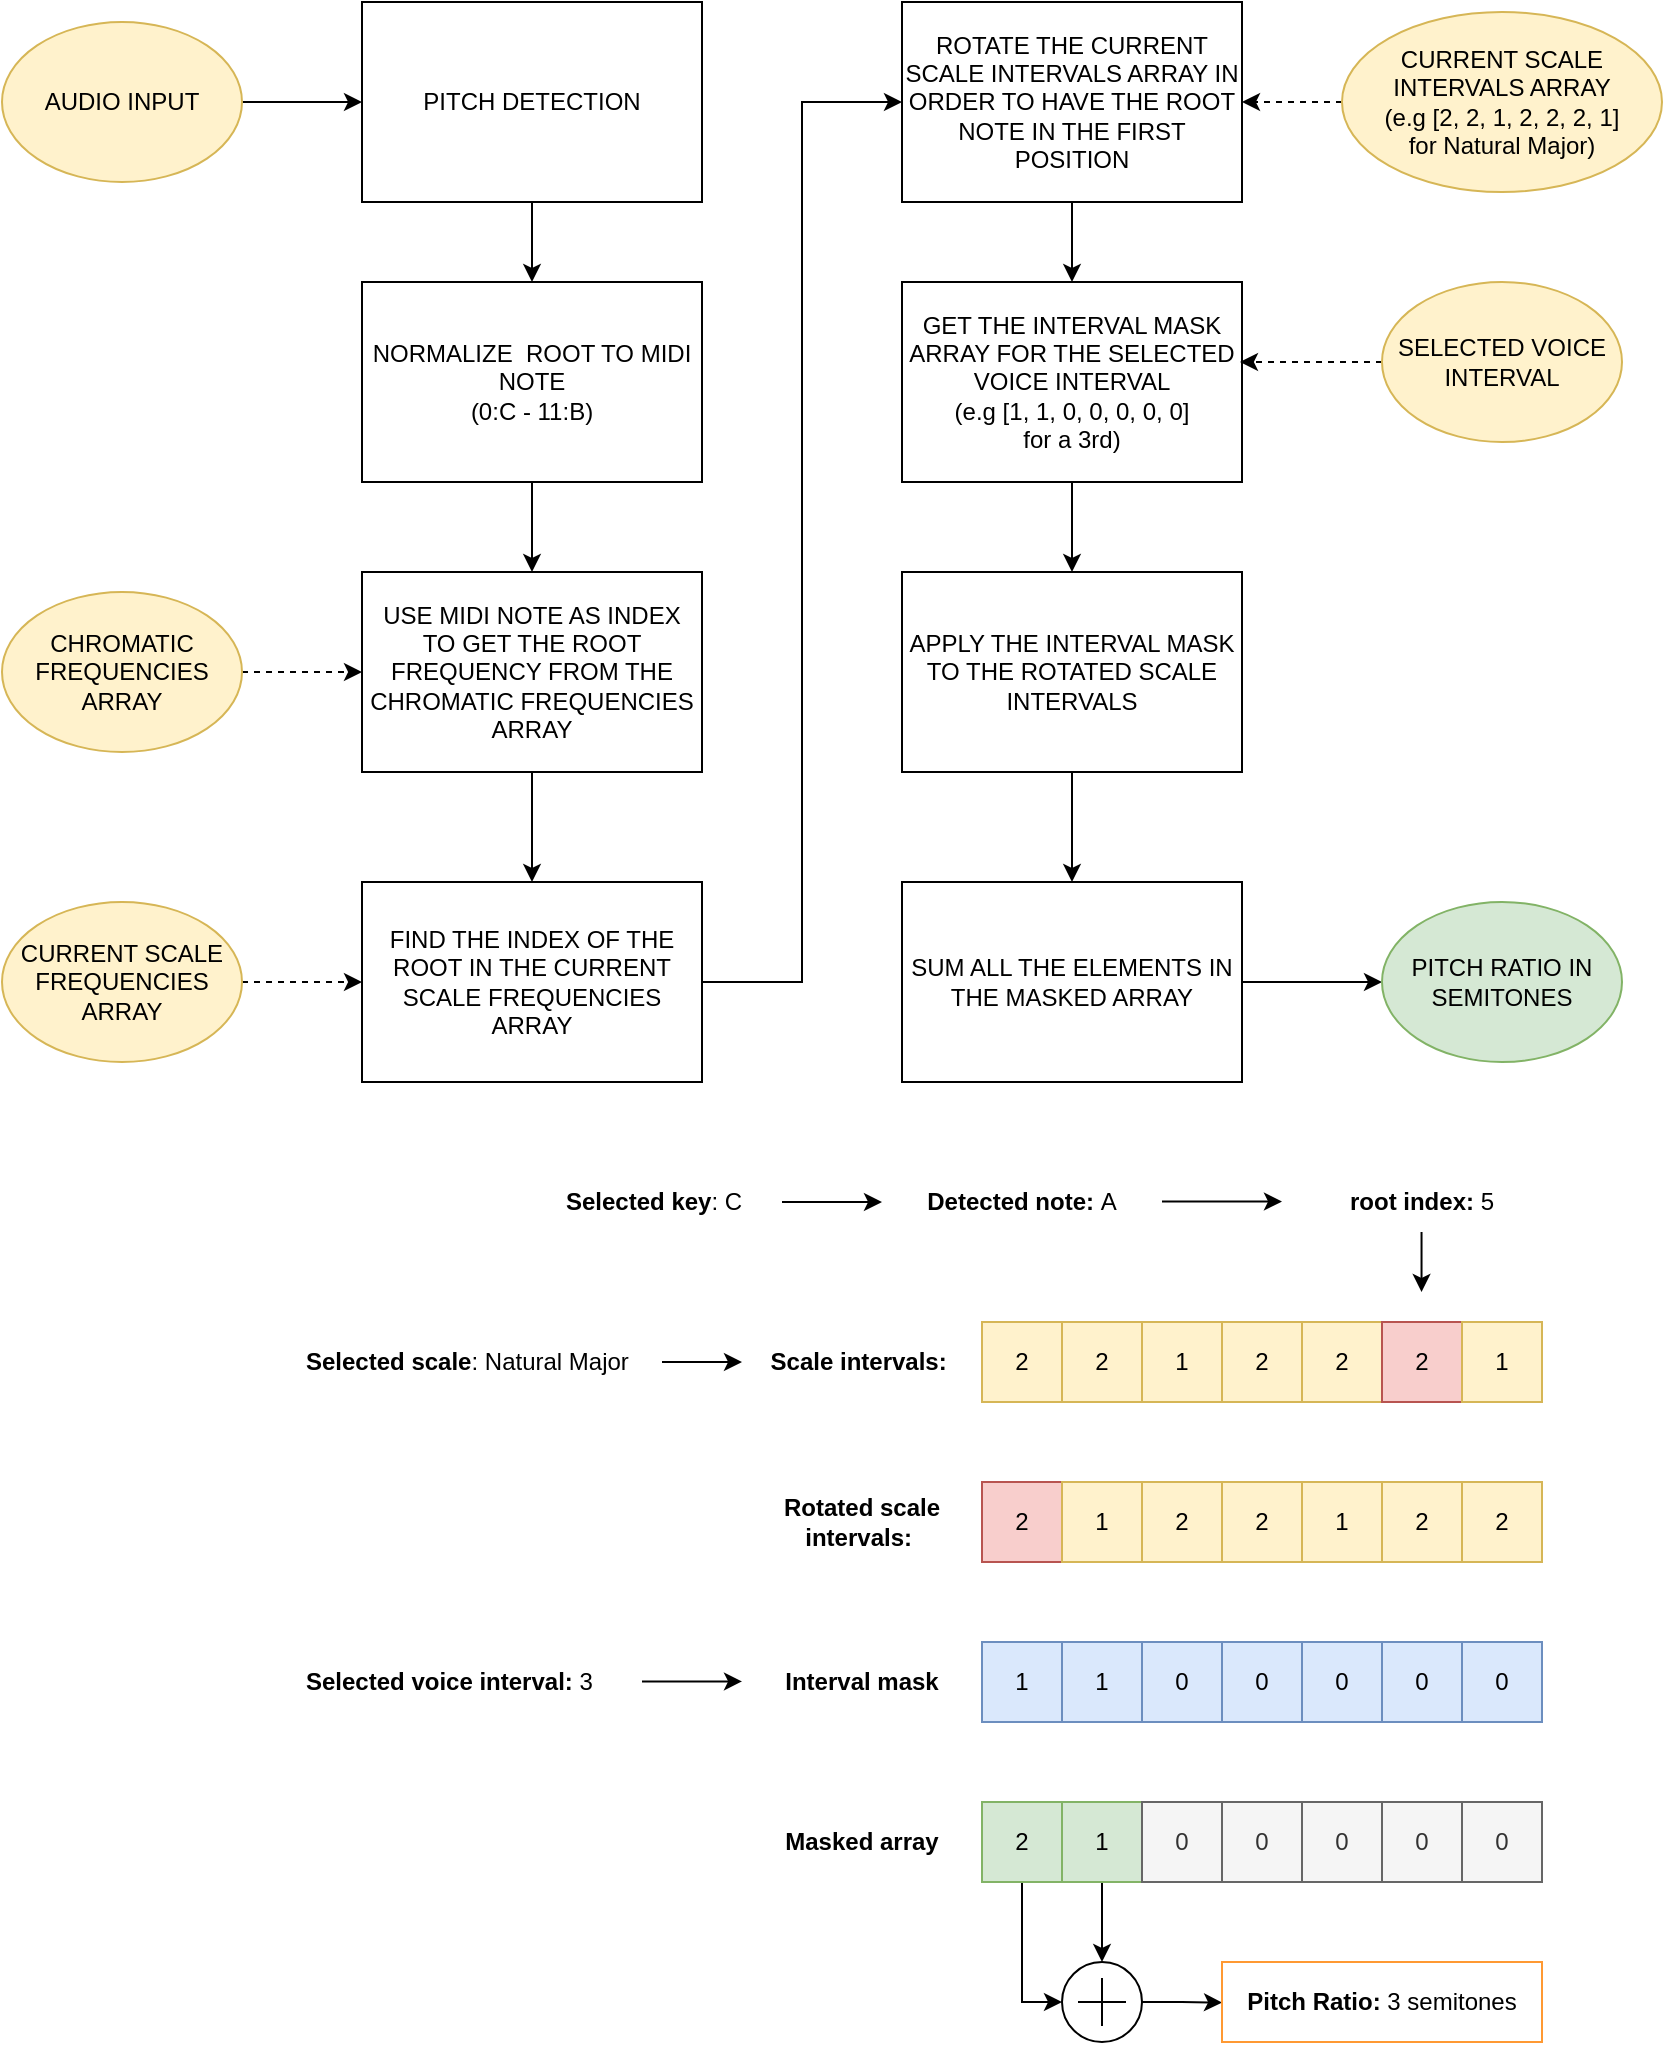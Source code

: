 <mxfile version="18.1.3" type="device"><diagram id="CjOrNVrwBPsRgWY66tDQ" name="Page-1"><mxGraphModel dx="1094" dy="592" grid="1" gridSize="10" guides="1" tooltips="1" connect="1" arrows="1" fold="1" page="1" pageScale="1" pageWidth="1654" pageHeight="1169" math="0" shadow="0"><root><mxCell id="0"/><mxCell id="1" parent="0"/><mxCell id="v-wjHgR5ChkPDOJPlf_W-6" style="edgeStyle=orthogonalEdgeStyle;rounded=0;orthogonalLoop=1;jettySize=auto;html=1;exitX=0.5;exitY=1;exitDx=0;exitDy=0;entryX=0.5;entryY=0;entryDx=0;entryDy=0;" edge="1" parent="1" source="v-wjHgR5ChkPDOJPlf_W-2" target="v-wjHgR5ChkPDOJPlf_W-3"><mxGeometry relative="1" as="geometry"/></mxCell><mxCell id="v-wjHgR5ChkPDOJPlf_W-2" value="PITCH DETECTION" style="rounded=0;whiteSpace=wrap;html=1;" vertex="1" parent="1"><mxGeometry x="250" y="60" width="170" height="100" as="geometry"/></mxCell><mxCell id="v-wjHgR5ChkPDOJPlf_W-8" style="edgeStyle=orthogonalEdgeStyle;rounded=0;orthogonalLoop=1;jettySize=auto;html=1;exitX=0.5;exitY=1;exitDx=0;exitDy=0;" edge="1" parent="1" source="v-wjHgR5ChkPDOJPlf_W-3" target="v-wjHgR5ChkPDOJPlf_W-7"><mxGeometry relative="1" as="geometry"/></mxCell><mxCell id="v-wjHgR5ChkPDOJPlf_W-3" value="NORMALIZE&amp;nbsp; ROOT TO MIDI NOTE&lt;br&gt;(0:C - 11:B)" style="rounded=0;whiteSpace=wrap;html=1;" vertex="1" parent="1"><mxGeometry x="250" y="200" width="170" height="100" as="geometry"/></mxCell><mxCell id="v-wjHgR5ChkPDOJPlf_W-10" style="edgeStyle=orthogonalEdgeStyle;rounded=0;orthogonalLoop=1;jettySize=auto;html=1;exitX=0.5;exitY=1;exitDx=0;exitDy=0;" edge="1" parent="1" source="v-wjHgR5ChkPDOJPlf_W-7" target="v-wjHgR5ChkPDOJPlf_W-11"><mxGeometry relative="1" as="geometry"><mxPoint x="330" y="455" as="targetPoint"/></mxGeometry></mxCell><mxCell id="v-wjHgR5ChkPDOJPlf_W-7" value="USE MIDI NOTE AS INDEX TO GET THE ROOT FREQUENCY FROM THE CHROMATIC FREQUENCIES ARRAY" style="rounded=0;whiteSpace=wrap;html=1;" vertex="1" parent="1"><mxGeometry x="250" y="345" width="170" height="100" as="geometry"/></mxCell><mxCell id="v-wjHgR5ChkPDOJPlf_W-19" style="edgeStyle=orthogonalEdgeStyle;rounded=0;orthogonalLoop=1;jettySize=auto;html=1;exitX=1;exitY=0.5;exitDx=0;exitDy=0;entryX=0;entryY=0.5;entryDx=0;entryDy=0;" edge="1" parent="1" source="v-wjHgR5ChkPDOJPlf_W-11" target="v-wjHgR5ChkPDOJPlf_W-18"><mxGeometry relative="1" as="geometry"><Array as="points"><mxPoint x="470" y="550"/><mxPoint x="470" y="110"/></Array></mxGeometry></mxCell><mxCell id="v-wjHgR5ChkPDOJPlf_W-11" value="FIND THE INDEX OF THE ROOT IN THE CURRENT SCALE FREQUENCIES ARRAY" style="rounded=0;whiteSpace=wrap;html=1;" vertex="1" parent="1"><mxGeometry x="250" y="500" width="170" height="100" as="geometry"/></mxCell><mxCell id="v-wjHgR5ChkPDOJPlf_W-16" style="edgeStyle=orthogonalEdgeStyle;rounded=0;orthogonalLoop=1;jettySize=auto;html=1;exitX=1;exitY=0.5;exitDx=0;exitDy=0;dashed=1;" edge="1" parent="1" source="v-wjHgR5ChkPDOJPlf_W-14" target="v-wjHgR5ChkPDOJPlf_W-7"><mxGeometry relative="1" as="geometry"/></mxCell><mxCell id="v-wjHgR5ChkPDOJPlf_W-14" value="CHROMATIC FREQUENCIES ARRAY" style="ellipse;whiteSpace=wrap;html=1;fillColor=#fff2cc;strokeColor=#d6b656;" vertex="1" parent="1"><mxGeometry x="70" y="355" width="120" height="80" as="geometry"/></mxCell><mxCell id="v-wjHgR5ChkPDOJPlf_W-17" style="edgeStyle=orthogonalEdgeStyle;rounded=0;orthogonalLoop=1;jettySize=auto;html=1;exitX=1;exitY=0.5;exitDx=0;exitDy=0;entryX=0;entryY=0.5;entryDx=0;entryDy=0;dashed=1;" edge="1" parent="1" source="v-wjHgR5ChkPDOJPlf_W-15" target="v-wjHgR5ChkPDOJPlf_W-11"><mxGeometry relative="1" as="geometry"/></mxCell><mxCell id="v-wjHgR5ChkPDOJPlf_W-15" value="CURRENT SCALE FREQUENCIES ARRAY" style="ellipse;whiteSpace=wrap;html=1;fillColor=#fff2cc;strokeColor=#d6b656;" vertex="1" parent="1"><mxGeometry x="70" y="510" width="120" height="80" as="geometry"/></mxCell><mxCell id="v-wjHgR5ChkPDOJPlf_W-23" style="edgeStyle=orthogonalEdgeStyle;rounded=0;orthogonalLoop=1;jettySize=auto;html=1;exitX=0.5;exitY=1;exitDx=0;exitDy=0;entryX=0.5;entryY=0;entryDx=0;entryDy=0;" edge="1" parent="1" source="v-wjHgR5ChkPDOJPlf_W-18" target="v-wjHgR5ChkPDOJPlf_W-22"><mxGeometry relative="1" as="geometry"/></mxCell><mxCell id="v-wjHgR5ChkPDOJPlf_W-18" value="ROTATE THE CURRENT SCALE INTERVALS ARRAY IN ORDER TO HAVE THE ROOT NOTE IN THE FIRST POSITION" style="rounded=0;whiteSpace=wrap;html=1;" vertex="1" parent="1"><mxGeometry x="520" y="60" width="170" height="100" as="geometry"/></mxCell><mxCell id="v-wjHgR5ChkPDOJPlf_W-21" style="edgeStyle=orthogonalEdgeStyle;rounded=0;orthogonalLoop=1;jettySize=auto;html=1;entryX=1;entryY=0.5;entryDx=0;entryDy=0;dashed=1;" edge="1" parent="1" source="v-wjHgR5ChkPDOJPlf_W-20" target="v-wjHgR5ChkPDOJPlf_W-18"><mxGeometry relative="1" as="geometry"/></mxCell><mxCell id="v-wjHgR5ChkPDOJPlf_W-20" value="CURRENT SCALE INTERVALS ARRAY&lt;br&gt;(e.g [2, 2, 1, 2, 2, 2, 1]&lt;br&gt;for Natural Major)" style="ellipse;whiteSpace=wrap;html=1;fillColor=#fff2cc;strokeColor=#d6b656;" vertex="1" parent="1"><mxGeometry x="740" y="65" width="160" height="90" as="geometry"/></mxCell><mxCell id="v-wjHgR5ChkPDOJPlf_W-27" style="edgeStyle=orthogonalEdgeStyle;rounded=0;orthogonalLoop=1;jettySize=auto;html=1;entryX=0.5;entryY=0;entryDx=0;entryDy=0;" edge="1" parent="1" source="v-wjHgR5ChkPDOJPlf_W-22" target="v-wjHgR5ChkPDOJPlf_W-26"><mxGeometry relative="1" as="geometry"/></mxCell><mxCell id="v-wjHgR5ChkPDOJPlf_W-22" value="GET THE INTERVAL MASK ARRAY FOR THE SELECTED VOICE INTERVAL&lt;br&gt;(e.g [1, 1, 0, 0, 0, 0, 0] &lt;br&gt;for a 3rd)" style="rounded=0;whiteSpace=wrap;html=1;" vertex="1" parent="1"><mxGeometry x="520" y="200" width="170" height="100" as="geometry"/></mxCell><mxCell id="v-wjHgR5ChkPDOJPlf_W-25" style="edgeStyle=orthogonalEdgeStyle;rounded=0;orthogonalLoop=1;jettySize=auto;html=1;entryX=0.994;entryY=0.4;entryDx=0;entryDy=0;entryPerimeter=0;dashed=1;" edge="1" parent="1" source="v-wjHgR5ChkPDOJPlf_W-24" target="v-wjHgR5ChkPDOJPlf_W-22"><mxGeometry relative="1" as="geometry"/></mxCell><mxCell id="v-wjHgR5ChkPDOJPlf_W-24" value="SELECTED VOICE INTERVAL" style="ellipse;whiteSpace=wrap;html=1;fillColor=#fff2cc;strokeColor=#d6b656;" vertex="1" parent="1"><mxGeometry x="760" y="200" width="120" height="80" as="geometry"/></mxCell><mxCell id="v-wjHgR5ChkPDOJPlf_W-29" style="edgeStyle=orthogonalEdgeStyle;rounded=0;orthogonalLoop=1;jettySize=auto;html=1;exitX=0.5;exitY=1;exitDx=0;exitDy=0;" edge="1" parent="1" source="v-wjHgR5ChkPDOJPlf_W-26" target="v-wjHgR5ChkPDOJPlf_W-28"><mxGeometry relative="1" as="geometry"/></mxCell><mxCell id="v-wjHgR5ChkPDOJPlf_W-26" value="APPLY THE INTERVAL MASK TO THE ROTATED SCALE INTERVALS" style="rounded=0;whiteSpace=wrap;html=1;" vertex="1" parent="1"><mxGeometry x="520" y="345" width="170" height="100" as="geometry"/></mxCell><mxCell id="v-wjHgR5ChkPDOJPlf_W-31" style="edgeStyle=orthogonalEdgeStyle;rounded=0;orthogonalLoop=1;jettySize=auto;html=1;exitX=1;exitY=0.5;exitDx=0;exitDy=0;entryX=0;entryY=0.5;entryDx=0;entryDy=0;" edge="1" parent="1" source="v-wjHgR5ChkPDOJPlf_W-28" target="v-wjHgR5ChkPDOJPlf_W-30"><mxGeometry relative="1" as="geometry"/></mxCell><mxCell id="v-wjHgR5ChkPDOJPlf_W-28" value="SUM ALL THE ELEMENTS IN THE MASKED ARRAY" style="rounded=0;whiteSpace=wrap;html=1;" vertex="1" parent="1"><mxGeometry x="520" y="500" width="170" height="100" as="geometry"/></mxCell><mxCell id="v-wjHgR5ChkPDOJPlf_W-30" value="PITCH RATIO IN SEMITONES" style="ellipse;whiteSpace=wrap;html=1;fillColor=#d5e8d4;strokeColor=#82b366;" vertex="1" parent="1"><mxGeometry x="760" y="510" width="120" height="80" as="geometry"/></mxCell><mxCell id="v-wjHgR5ChkPDOJPlf_W-33" style="edgeStyle=orthogonalEdgeStyle;rounded=0;orthogonalLoop=1;jettySize=auto;html=1;" edge="1" parent="1" source="v-wjHgR5ChkPDOJPlf_W-32" target="v-wjHgR5ChkPDOJPlf_W-2"><mxGeometry relative="1" as="geometry"/></mxCell><mxCell id="v-wjHgR5ChkPDOJPlf_W-32" value="AUDIO INPUT" style="ellipse;whiteSpace=wrap;html=1;fillColor=#fff2cc;strokeColor=#d6b656;" vertex="1" parent="1"><mxGeometry x="70" y="70" width="120" height="80" as="geometry"/></mxCell><mxCell id="v-wjHgR5ChkPDOJPlf_W-34" value="2" style="rounded=0;whiteSpace=wrap;html=1;fillColor=#fff2cc;strokeColor=#d6b656;" vertex="1" parent="1"><mxGeometry x="560" y="720" width="40" height="40" as="geometry"/></mxCell><mxCell id="v-wjHgR5ChkPDOJPlf_W-35" value="2" style="rounded=0;whiteSpace=wrap;html=1;fillColor=#fff2cc;strokeColor=#d6b656;" vertex="1" parent="1"><mxGeometry x="600" y="720" width="40" height="40" as="geometry"/></mxCell><mxCell id="v-wjHgR5ChkPDOJPlf_W-36" value="1" style="rounded=0;whiteSpace=wrap;html=1;fillColor=#fff2cc;strokeColor=#d6b656;" vertex="1" parent="1"><mxGeometry x="640" y="720" width="40" height="40" as="geometry"/></mxCell><mxCell id="v-wjHgR5ChkPDOJPlf_W-37" value="2" style="rounded=0;whiteSpace=wrap;html=1;fillColor=#fff2cc;strokeColor=#d6b656;" vertex="1" parent="1"><mxGeometry x="680" y="720" width="40" height="40" as="geometry"/></mxCell><mxCell id="v-wjHgR5ChkPDOJPlf_W-38" value="2" style="rounded=0;whiteSpace=wrap;html=1;fillColor=#fff2cc;strokeColor=#d6b656;" vertex="1" parent="1"><mxGeometry x="720" y="720" width="40" height="40" as="geometry"/></mxCell><mxCell id="v-wjHgR5ChkPDOJPlf_W-39" value="2" style="rounded=0;whiteSpace=wrap;html=1;fillColor=#f8cecc;strokeColor=#b85450;" vertex="1" parent="1"><mxGeometry x="760" y="720" width="40" height="40" as="geometry"/></mxCell><mxCell id="v-wjHgR5ChkPDOJPlf_W-40" value="1" style="rounded=0;whiteSpace=wrap;html=1;fillColor=#fff2cc;strokeColor=#d6b656;" vertex="1" parent="1"><mxGeometry x="800" y="720" width="40" height="40" as="geometry"/></mxCell><mxCell id="v-wjHgR5ChkPDOJPlf_W-111" style="edgeStyle=orthogonalEdgeStyle;rounded=0;orthogonalLoop=1;jettySize=auto;html=1;" edge="1" parent="1" source="v-wjHgR5ChkPDOJPlf_W-41" target="v-wjHgR5ChkPDOJPlf_W-51"><mxGeometry relative="1" as="geometry"/></mxCell><mxCell id="v-wjHgR5ChkPDOJPlf_W-41" value="&lt;b&gt;Selected scale&lt;/b&gt;: Natural Major" style="text;html=1;strokeColor=none;fillColor=none;align=left;verticalAlign=middle;whiteSpace=wrap;rounded=0;" vertex="1" parent="1"><mxGeometry x="220" y="720" width="180" height="40" as="geometry"/></mxCell><mxCell id="v-wjHgR5ChkPDOJPlf_W-112" style="edgeStyle=orthogonalEdgeStyle;rounded=0;orthogonalLoop=1;jettySize=auto;html=1;" edge="1" parent="1" source="v-wjHgR5ChkPDOJPlf_W-49"><mxGeometry relative="1" as="geometry"><mxPoint x="510" y="660" as="targetPoint"/></mxGeometry></mxCell><mxCell id="v-wjHgR5ChkPDOJPlf_W-49" value="&lt;b&gt;Selected key&lt;/b&gt;: C" style="text;html=1;strokeColor=none;fillColor=none;align=left;verticalAlign=middle;whiteSpace=wrap;rounded=0;" vertex="1" parent="1"><mxGeometry x="350" y="640" width="110" height="40" as="geometry"/></mxCell><mxCell id="v-wjHgR5ChkPDOJPlf_W-51" value="&lt;b&gt;Scale intervals:&amp;nbsp;&lt;/b&gt;" style="text;html=1;strokeColor=none;fillColor=none;align=center;verticalAlign=middle;whiteSpace=wrap;rounded=0;" vertex="1" parent="1"><mxGeometry x="440" y="720" width="120" height="40" as="geometry"/></mxCell><mxCell id="v-wjHgR5ChkPDOJPlf_W-107" style="edgeStyle=orthogonalEdgeStyle;rounded=0;orthogonalLoop=1;jettySize=auto;html=1;" edge="1" parent="1"><mxGeometry relative="1" as="geometry"><mxPoint x="440" y="899.71" as="targetPoint"/><mxPoint x="390" y="899.71" as="sourcePoint"/></mxGeometry></mxCell><mxCell id="v-wjHgR5ChkPDOJPlf_W-78" value="&lt;b&gt;Selected voice interval: &lt;/b&gt;3" style="text;html=1;strokeColor=none;fillColor=none;align=left;verticalAlign=middle;whiteSpace=wrap;rounded=0;" vertex="1" parent="1"><mxGeometry x="220" y="880" width="160" height="40" as="geometry"/></mxCell><mxCell id="v-wjHgR5ChkPDOJPlf_W-108" style="edgeStyle=orthogonalEdgeStyle;rounded=0;orthogonalLoop=1;jettySize=auto;html=1;" edge="1" parent="1"><mxGeometry relative="1" as="geometry"><mxPoint x="710" y="659.77" as="targetPoint"/><mxPoint x="650" y="659.77" as="sourcePoint"/></mxGeometry></mxCell><mxCell id="v-wjHgR5ChkPDOJPlf_W-80" value="&lt;b&gt;Detected note: &lt;/b&gt;A" style="text;html=1;strokeColor=none;fillColor=none;align=center;verticalAlign=middle;whiteSpace=wrap;rounded=0;" vertex="1" parent="1"><mxGeometry x="520" y="640" width="120" height="40" as="geometry"/></mxCell><mxCell id="v-wjHgR5ChkPDOJPlf_W-81" value="" style="endArrow=classic;html=1;rounded=0;" edge="1" parent="1"><mxGeometry width="50" height="50" relative="1" as="geometry"><mxPoint x="779.77" y="675" as="sourcePoint"/><mxPoint x="779.77" y="705" as="targetPoint"/></mxGeometry></mxCell><mxCell id="v-wjHgR5ChkPDOJPlf_W-82" value="&lt;b&gt;root index: &lt;/b&gt;5" style="text;html=1;strokeColor=none;fillColor=none;align=center;verticalAlign=middle;whiteSpace=wrap;rounded=0;" vertex="1" parent="1"><mxGeometry x="735" y="645" width="90" height="30" as="geometry"/></mxCell><mxCell id="v-wjHgR5ChkPDOJPlf_W-83" value="2" style="rounded=0;whiteSpace=wrap;html=1;fillColor=#f8cecc;strokeColor=#b85450;" vertex="1" parent="1"><mxGeometry x="560" y="800" width="40" height="40" as="geometry"/></mxCell><mxCell id="v-wjHgR5ChkPDOJPlf_W-84" value="1" style="rounded=0;whiteSpace=wrap;html=1;fillColor=#fff2cc;strokeColor=#d6b656;" vertex="1" parent="1"><mxGeometry x="600" y="800" width="40" height="40" as="geometry"/></mxCell><mxCell id="v-wjHgR5ChkPDOJPlf_W-85" value="2" style="rounded=0;whiteSpace=wrap;html=1;fillColor=#fff2cc;strokeColor=#d6b656;" vertex="1" parent="1"><mxGeometry x="640" y="800" width="40" height="40" as="geometry"/></mxCell><mxCell id="v-wjHgR5ChkPDOJPlf_W-86" value="2" style="rounded=0;whiteSpace=wrap;html=1;fillColor=#fff2cc;strokeColor=#d6b656;" vertex="1" parent="1"><mxGeometry x="680" y="800" width="40" height="40" as="geometry"/></mxCell><mxCell id="v-wjHgR5ChkPDOJPlf_W-87" value="1" style="rounded=0;whiteSpace=wrap;html=1;fillColor=#fff2cc;strokeColor=#d6b656;" vertex="1" parent="1"><mxGeometry x="720" y="800" width="40" height="40" as="geometry"/></mxCell><mxCell id="v-wjHgR5ChkPDOJPlf_W-88" value="2" style="rounded=0;whiteSpace=wrap;html=1;fillColor=#fff2cc;strokeColor=#d6b656;" vertex="1" parent="1"><mxGeometry x="760" y="800" width="40" height="40" as="geometry"/></mxCell><mxCell id="v-wjHgR5ChkPDOJPlf_W-89" value="2" style="rounded=0;whiteSpace=wrap;html=1;fillColor=#fff2cc;strokeColor=#d6b656;" vertex="1" parent="1"><mxGeometry x="800" y="800" width="40" height="40" as="geometry"/></mxCell><mxCell id="v-wjHgR5ChkPDOJPlf_W-90" value="&lt;b&gt;Rotated scale intervals:&amp;nbsp;&lt;/b&gt;" style="text;html=1;strokeColor=none;fillColor=none;align=center;verticalAlign=middle;whiteSpace=wrap;rounded=0;" vertex="1" parent="1"><mxGeometry x="440" y="800" width="120" height="40" as="geometry"/></mxCell><mxCell id="v-wjHgR5ChkPDOJPlf_W-91" value="1" style="rounded=0;whiteSpace=wrap;html=1;fillColor=#dae8fc;strokeColor=#6c8ebf;" vertex="1" parent="1"><mxGeometry x="560" y="880" width="40" height="40" as="geometry"/></mxCell><mxCell id="v-wjHgR5ChkPDOJPlf_W-92" value="1" style="rounded=0;whiteSpace=wrap;html=1;fillColor=#dae8fc;strokeColor=#6c8ebf;" vertex="1" parent="1"><mxGeometry x="600" y="880" width="40" height="40" as="geometry"/></mxCell><mxCell id="v-wjHgR5ChkPDOJPlf_W-93" value="0" style="rounded=0;whiteSpace=wrap;html=1;fillColor=#dae8fc;strokeColor=#6c8ebf;" vertex="1" parent="1"><mxGeometry x="640" y="880" width="40" height="40" as="geometry"/></mxCell><mxCell id="v-wjHgR5ChkPDOJPlf_W-94" value="0" style="rounded=0;whiteSpace=wrap;html=1;fillColor=#dae8fc;strokeColor=#6c8ebf;" vertex="1" parent="1"><mxGeometry x="680" y="880" width="40" height="40" as="geometry"/></mxCell><mxCell id="v-wjHgR5ChkPDOJPlf_W-95" value="0" style="rounded=0;whiteSpace=wrap;html=1;fillColor=#dae8fc;strokeColor=#6c8ebf;" vertex="1" parent="1"><mxGeometry x="720" y="880" width="40" height="40" as="geometry"/></mxCell><mxCell id="v-wjHgR5ChkPDOJPlf_W-96" value="0" style="rounded=0;whiteSpace=wrap;html=1;fillColor=#dae8fc;strokeColor=#6c8ebf;" vertex="1" parent="1"><mxGeometry x="760" y="880" width="40" height="40" as="geometry"/></mxCell><mxCell id="v-wjHgR5ChkPDOJPlf_W-97" value="0" style="rounded=0;whiteSpace=wrap;html=1;fillColor=#dae8fc;strokeColor=#6c8ebf;" vertex="1" parent="1"><mxGeometry x="800" y="880" width="40" height="40" as="geometry"/></mxCell><mxCell id="v-wjHgR5ChkPDOJPlf_W-98" value="&lt;b&gt;Interval mask&lt;/b&gt;" style="text;html=1;strokeColor=none;fillColor=none;align=center;verticalAlign=middle;whiteSpace=wrap;rounded=0;" vertex="1" parent="1"><mxGeometry x="440" y="880" width="120" height="40" as="geometry"/></mxCell><mxCell id="v-wjHgR5ChkPDOJPlf_W-119" style="edgeStyle=orthogonalEdgeStyle;rounded=0;orthogonalLoop=1;jettySize=auto;html=1;exitX=0.5;exitY=1;exitDx=0;exitDy=0;entryX=0;entryY=0.5;entryDx=0;entryDy=0;entryPerimeter=0;" edge="1" parent="1" source="v-wjHgR5ChkPDOJPlf_W-99" target="v-wjHgR5ChkPDOJPlf_W-118"><mxGeometry relative="1" as="geometry"/></mxCell><mxCell id="v-wjHgR5ChkPDOJPlf_W-99" value="2" style="rounded=0;whiteSpace=wrap;html=1;fillColor=#d5e8d4;strokeColor=#82b366;" vertex="1" parent="1"><mxGeometry x="560" y="960" width="40" height="40" as="geometry"/></mxCell><mxCell id="v-wjHgR5ChkPDOJPlf_W-120" style="edgeStyle=orthogonalEdgeStyle;rounded=0;orthogonalLoop=1;jettySize=auto;html=1;exitX=0.5;exitY=1;exitDx=0;exitDy=0;entryX=0.5;entryY=0;entryDx=0;entryDy=0;entryPerimeter=0;" edge="1" parent="1" source="v-wjHgR5ChkPDOJPlf_W-100" target="v-wjHgR5ChkPDOJPlf_W-118"><mxGeometry relative="1" as="geometry"/></mxCell><mxCell id="v-wjHgR5ChkPDOJPlf_W-100" value="1" style="rounded=0;whiteSpace=wrap;html=1;fillColor=#d5e8d4;strokeColor=#82b366;" vertex="1" parent="1"><mxGeometry x="600" y="960" width="40" height="40" as="geometry"/></mxCell><mxCell id="v-wjHgR5ChkPDOJPlf_W-101" value="0" style="rounded=0;whiteSpace=wrap;html=1;fillColor=#f5f5f5;fontColor=#333333;strokeColor=#666666;" vertex="1" parent="1"><mxGeometry x="640" y="960" width="40" height="40" as="geometry"/></mxCell><mxCell id="v-wjHgR5ChkPDOJPlf_W-102" value="0" style="rounded=0;whiteSpace=wrap;html=1;fillColor=#f5f5f5;fontColor=#333333;strokeColor=#666666;" vertex="1" parent="1"><mxGeometry x="680" y="960" width="40" height="40" as="geometry"/></mxCell><mxCell id="v-wjHgR5ChkPDOJPlf_W-103" value="0" style="rounded=0;whiteSpace=wrap;html=1;fillColor=#f5f5f5;fontColor=#333333;strokeColor=#666666;" vertex="1" parent="1"><mxGeometry x="720" y="960" width="40" height="40" as="geometry"/></mxCell><mxCell id="v-wjHgR5ChkPDOJPlf_W-104" value="0" style="rounded=0;whiteSpace=wrap;html=1;fillColor=#f5f5f5;fontColor=#333333;strokeColor=#666666;" vertex="1" parent="1"><mxGeometry x="760" y="960" width="40" height="40" as="geometry"/></mxCell><mxCell id="v-wjHgR5ChkPDOJPlf_W-105" value="0" style="rounded=0;whiteSpace=wrap;html=1;fillColor=#f5f5f5;fontColor=#333333;strokeColor=#666666;" vertex="1" parent="1"><mxGeometry x="800" y="960" width="40" height="40" as="geometry"/></mxCell><mxCell id="v-wjHgR5ChkPDOJPlf_W-106" value="&lt;b&gt;Masked array&lt;/b&gt;" style="text;html=1;strokeColor=none;fillColor=none;align=center;verticalAlign=middle;whiteSpace=wrap;rounded=0;" vertex="1" parent="1"><mxGeometry x="440" y="960" width="120" height="40" as="geometry"/></mxCell><mxCell id="v-wjHgR5ChkPDOJPlf_W-121" style="edgeStyle=orthogonalEdgeStyle;rounded=0;orthogonalLoop=1;jettySize=auto;html=1;exitX=1;exitY=0.5;exitDx=0;exitDy=0;exitPerimeter=0;" edge="1" parent="1" source="v-wjHgR5ChkPDOJPlf_W-118"><mxGeometry relative="1" as="geometry"><mxPoint x="680.0" y="1060.308" as="targetPoint"/></mxGeometry></mxCell><mxCell id="v-wjHgR5ChkPDOJPlf_W-118" value="" style="verticalLabelPosition=bottom;shadow=0;dashed=0;align=center;html=1;verticalAlign=top;shape=mxgraph.electrical.abstract.summation_point;" vertex="1" parent="1"><mxGeometry x="600" y="1040" width="40" height="40" as="geometry"/></mxCell><mxCell id="v-wjHgR5ChkPDOJPlf_W-122" value="&lt;b&gt;Pitch Ratio: &lt;/b&gt;3 semitones" style="text;html=1;strokeColor=#FF9933;fillColor=none;align=center;verticalAlign=middle;whiteSpace=wrap;rounded=0;" vertex="1" parent="1"><mxGeometry x="680" y="1040" width="160" height="40" as="geometry"/></mxCell></root></mxGraphModel></diagram></mxfile>